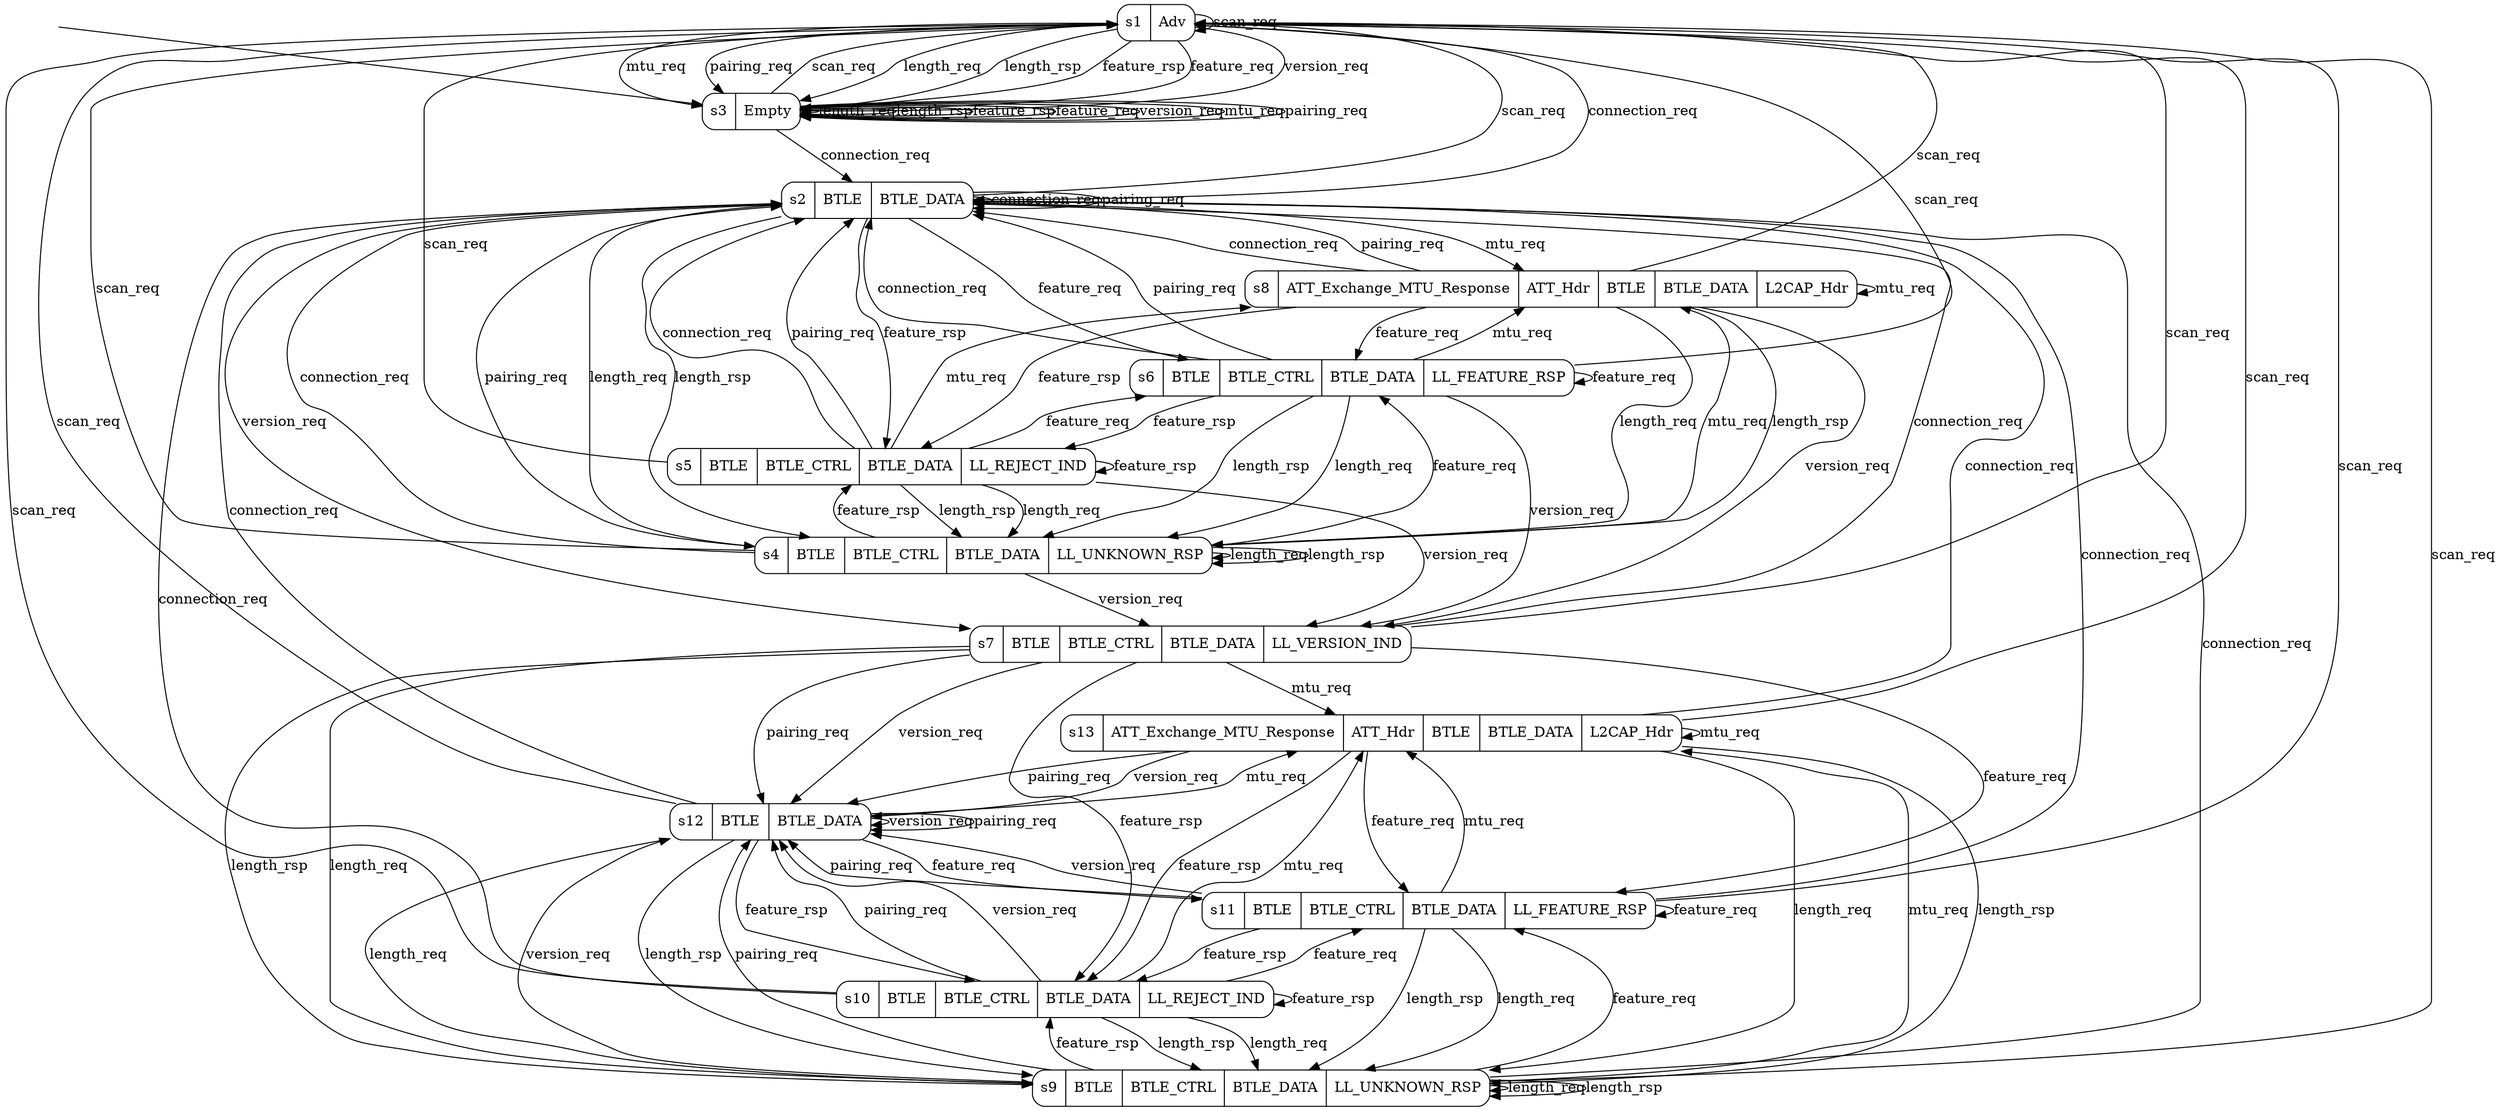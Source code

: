 digraph "CYBLE-416045-02_moore" {
s1 [label="s1|Adv", shape=record, style=rounded];
s2 [label="s2|BTLE|BTLE_DATA", shape=record, style=rounded];
s3 [label="s3|Empty", shape=record, style=rounded];
s4 [label="s4|BTLE|BTLE_CTRL|BTLE_DATA|LL_UNKNOWN_RSP", shape=record, style=rounded];
s5 [label="s5|BTLE|BTLE_CTRL|BTLE_DATA|LL_REJECT_IND", shape=record, style=rounded];
s6 [label="s6|BTLE|BTLE_CTRL|BTLE_DATA|LL_FEATURE_RSP", shape=record, style=rounded];
s7 [label="s7|BTLE|BTLE_CTRL|BTLE_DATA|LL_VERSION_IND", shape=record, style=rounded];
s8 [label="s8|ATT_Exchange_MTU_Response|ATT_Hdr|BTLE|BTLE_DATA|L2CAP_Hdr", shape=record, style=rounded];
s9 [label="s9|BTLE|BTLE_CTRL|BTLE_DATA|LL_UNKNOWN_RSP", shape=record, style=rounded];
s10 [label="s10|BTLE|BTLE_CTRL|BTLE_DATA|LL_REJECT_IND", shape=record, style=rounded];
s11 [label="s11|BTLE|BTLE_CTRL|BTLE_DATA|LL_FEATURE_RSP", shape=record, style=rounded];
s12 [label="s12|BTLE|BTLE_DATA", shape=record, style=rounded];
s13 [label="s13|ATT_Exchange_MTU_Response|ATT_Hdr|BTLE|BTLE_DATA|L2CAP_Hdr", shape=record, style=rounded];
s1 -> s1 [label="scan_req"];
s1 -> s2 [label="connection_req"];
s1 -> s3 [label="length_req"];
s1 -> s3 [label="length_rsp"];
s1 -> s3 [label="feature_rsp"];
s1 -> s3 [label="feature_req"];
s1 -> s3 [label="version_req"];
s1 -> s3 [label="mtu_req"];
s1 -> s3 [label="pairing_req"];
s2 -> s1 [label="scan_req"];
s2 -> s2 [label="connection_req"];
s2 -> s4 [label="length_req"];
s2 -> s4 [label="length_rsp"];
s2 -> s5 [label="feature_rsp"];
s2 -> s6 [label="feature_req"];
s2 -> s7 [label="version_req"];
s2 -> s8 [label="mtu_req"];
s2 -> s2 [label="pairing_req"];
s3 -> s1 [label="scan_req"];
s3 -> s2 [label="connection_req"];
s3 -> s3 [label="length_req"];
s3 -> s3 [label="length_rsp"];
s3 -> s3 [label="feature_rsp"];
s3 -> s3 [label="feature_req"];
s3 -> s3 [label="version_req"];
s3 -> s3 [label="mtu_req"];
s3 -> s3 [label="pairing_req"];
s4 -> s1 [label="scan_req"];
s4 -> s2 [label="connection_req"];
s4 -> s4 [label="length_req"];
s4 -> s4 [label="length_rsp"];
s4 -> s5 [label="feature_rsp"];
s4 -> s6 [label="feature_req"];
s4 -> s7 [label="version_req"];
s4 -> s8 [label="mtu_req"];
s4 -> s2 [label="pairing_req"];
s5 -> s1 [label="scan_req"];
s5 -> s2 [label="connection_req"];
s5 -> s4 [label="length_req"];
s5 -> s4 [label="length_rsp"];
s5 -> s5 [label="feature_rsp"];
s5 -> s6 [label="feature_req"];
s5 -> s7 [label="version_req"];
s5 -> s8 [label="mtu_req"];
s5 -> s2 [label="pairing_req"];
s6 -> s1 [label="scan_req"];
s6 -> s2 [label="connection_req"];
s6 -> s4 [label="length_req"];
s6 -> s4 [label="length_rsp"];
s6 -> s5 [label="feature_rsp"];
s6 -> s6 [label="feature_req"];
s6 -> s7 [label="version_req"];
s6 -> s8 [label="mtu_req"];
s6 -> s2 [label="pairing_req"];
s7 -> s1 [label="scan_req"];
s7 -> s2 [label="connection_req"];
s7 -> s9 [label="length_req"];
s7 -> s9 [label="length_rsp"];
s7 -> s10 [label="feature_rsp"];
s7 -> s11 [label="feature_req"];
s7 -> s12 [label="version_req"];
s7 -> s13 [label="mtu_req"];
s7 -> s12 [label="pairing_req"];
s8 -> s1 [label="scan_req"];
s8 -> s2 [label="connection_req"];
s8 -> s4 [label="length_req"];
s8 -> s4 [label="length_rsp"];
s8 -> s5 [label="feature_rsp"];
s8 -> s6 [label="feature_req"];
s8 -> s7 [label="version_req"];
s8 -> s8 [label="mtu_req"];
s8 -> s2 [label="pairing_req"];
s9 -> s1 [label="scan_req"];
s9 -> s2 [label="connection_req"];
s9 -> s9 [label="length_req"];
s9 -> s9 [label="length_rsp"];
s9 -> s10 [label="feature_rsp"];
s9 -> s11 [label="feature_req"];
s9 -> s12 [label="version_req"];
s9 -> s13 [label="mtu_req"];
s9 -> s12 [label="pairing_req"];
s10 -> s1 [label="scan_req"];
s10 -> s2 [label="connection_req"];
s10 -> s9 [label="length_req"];
s10 -> s9 [label="length_rsp"];
s10 -> s10 [label="feature_rsp"];
s10 -> s11 [label="feature_req"];
s10 -> s12 [label="version_req"];
s10 -> s13 [label="mtu_req"];
s10 -> s12 [label="pairing_req"];
s11 -> s1 [label="scan_req"];
s11 -> s2 [label="connection_req"];
s11 -> s9 [label="length_req"];
s11 -> s9 [label="length_rsp"];
s11 -> s10 [label="feature_rsp"];
s11 -> s11 [label="feature_req"];
s11 -> s12 [label="version_req"];
s11 -> s13 [label="mtu_req"];
s11 -> s12 [label="pairing_req"];
s12 -> s1 [label="scan_req"];
s12 -> s2 [label="connection_req"];
s12 -> s9 [label="length_req"];
s12 -> s9 [label="length_rsp"];
s12 -> s10 [label="feature_rsp"];
s12 -> s11 [label="feature_req"];
s12 -> s12 [label="version_req"];
s12 -> s13 [label="mtu_req"];
s12 -> s12 [label="pairing_req"];
s13 -> s1 [label="scan_req"];
s13 -> s2 [label="connection_req"];
s13 -> s9 [label="length_req"];
s13 -> s9 [label="length_rsp"];
s13 -> s10 [label="feature_rsp"];
s13 -> s11 [label="feature_req"];
s13 -> s12 [label="version_req"];
s13 -> s13 [label="mtu_req"];
s13 -> s12 [label="pairing_req"];
__start0 [shape=none, label=""];
__start0 -> s3 [label=""];
}
